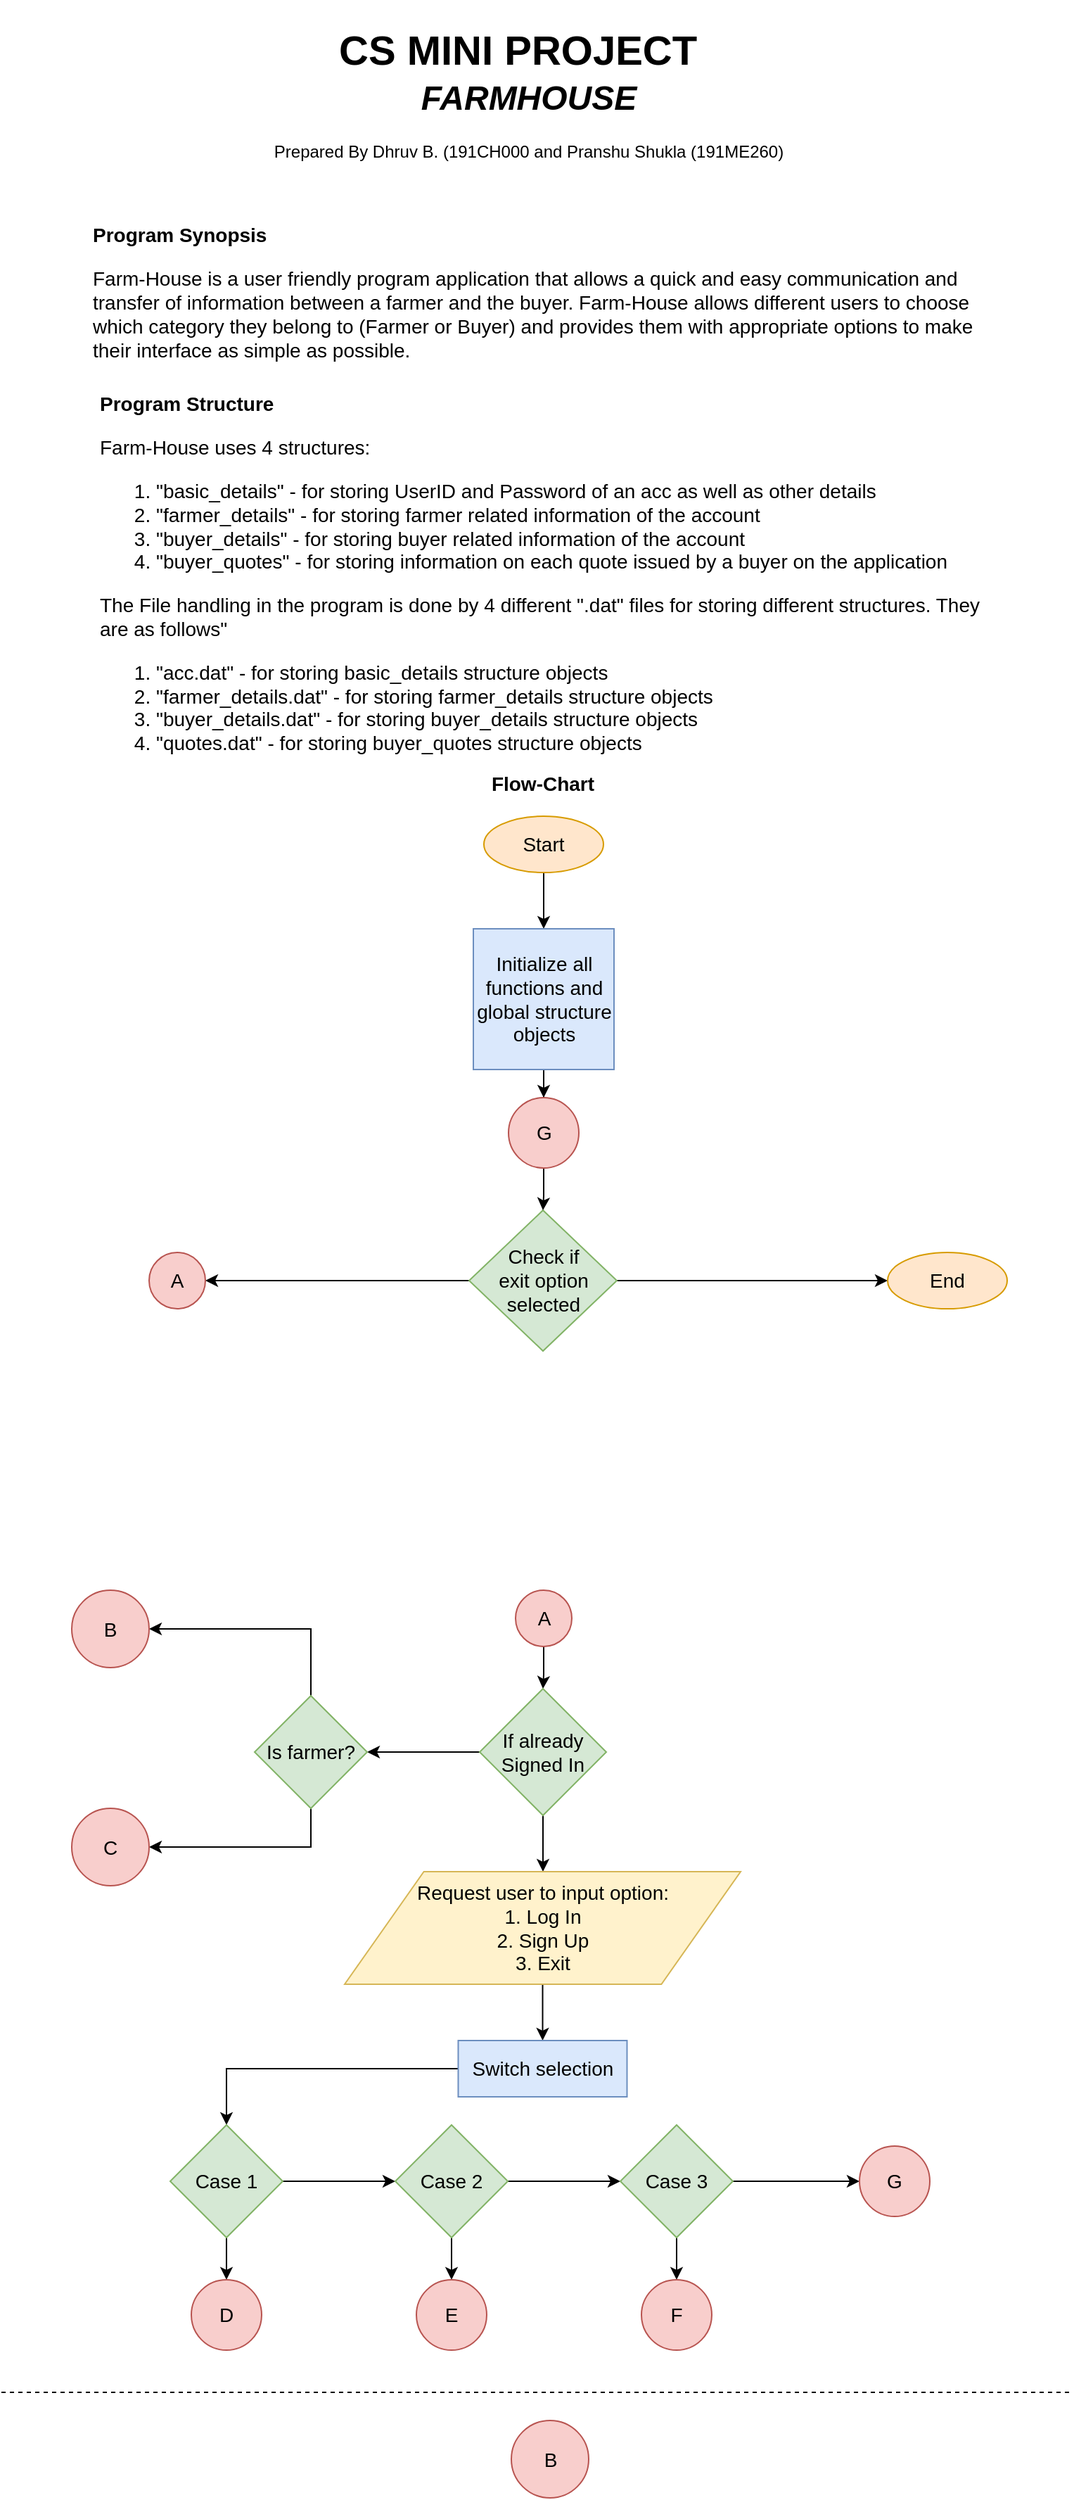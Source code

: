 <mxfile version="13.0.3" type="device"><diagram id="SV3JemRlX62DDFxQ5liy" name="Page-1"><mxGraphModel dx="1024" dy="592" grid="1" gridSize="10" guides="1" tooltips="1" connect="1" arrows="1" fold="1" page="1" pageScale="1" pageWidth="850" pageHeight="1100" math="0" shadow="0"><root><mxCell id="0"/><mxCell id="1" parent="0"/><mxCell id="cfzt3UpLNSZBAo-_0xsB-1" value="&lt;h1 style=&quot;font-size: 29px;&quot;&gt;CS MINI PROJECT&lt;/h1&gt;&lt;div style=&quot;font-size: 29px;&quot;&gt;&lt;br style=&quot;font-size: 29px;&quot;&gt;&lt;/div&gt;" style="text;html=1;strokeColor=none;fillColor=none;spacing=5;spacingTop=-20;whiteSpace=wrap;overflow=hidden;rounded=0;fontSize=29;" vertex="1" parent="1"><mxGeometry x="275" y="30" width="280" height="50" as="geometry"/></mxCell><mxCell id="cfzt3UpLNSZBAo-_0xsB-2" value="&lt;h1&gt;&lt;i&gt;FARMHOUSE&lt;/i&gt;&lt;/h1&gt;&lt;p&gt;Prepared By Dhruv B. (191CH000 and Pranshu Shukla (191ME260)&lt;/p&gt;" style="text;html=1;strokeColor=none;fillColor=none;spacing=5;spacingTop=-20;whiteSpace=wrap;overflow=hidden;rounded=0;align=center;" vertex="1" parent="1"><mxGeometry x="105" y="70" width="620" height="120" as="geometry"/></mxCell><mxCell id="cfzt3UpLNSZBAo-_0xsB-3" value="&lt;h1 style=&quot;font-size: 14px&quot;&gt;Program Synopsis&lt;/h1&gt;&lt;p style=&quot;font-size: 14px&quot;&gt;Farm-House is a user friendly program application that allows a quick and easy communication and transfer of information between a farmer and the buyer. Farm-House allows different users to choose which category they belong to (Farmer or Buyer) and provides them with appropriate options to make their interface as simple as possible.&amp;nbsp;&lt;/p&gt;" style="text;html=1;strokeColor=none;fillColor=none;spacing=5;spacingTop=-20;whiteSpace=wrap;overflow=hidden;rounded=0;fontSize=14;align=left;" vertex="1" parent="1"><mxGeometry x="100" y="180" width="650" height="120" as="geometry"/></mxCell><mxCell id="cfzt3UpLNSZBAo-_0xsB-4" value="&lt;h1 style=&quot;font-size: 14px&quot;&gt;Program Structure&lt;/h1&gt;&lt;p style=&quot;font-size: 14px&quot;&gt;Farm-House uses 4 structures:&amp;nbsp;&lt;/p&gt;&lt;p style=&quot;font-size: 14px&quot;&gt;&lt;/p&gt;&lt;ol&gt;&lt;li&gt;&quot;basic_details&quot; - for storing UserID and Password of an acc as well as other details&amp;nbsp;&lt;/li&gt;&lt;li&gt;&quot;farmer_details&quot; - for storing farmer related information of the account&lt;/li&gt;&lt;li&gt;&quot;buyer_details&quot; - for storing buyer related information of the account&lt;/li&gt;&lt;li&gt;&quot;buyer_quotes&quot; - for storing information on each quote issued by a buyer on the application&lt;/li&gt;&lt;/ol&gt;&lt;div&gt;The File handling in the program is done by 4 different &quot;.dat&quot; files for storing different structures. They are as follows&quot;&lt;/div&gt;&lt;div&gt;&lt;ol&gt;&lt;li&gt;&quot;acc.dat&quot; - for storing basic_details structure objects&lt;/li&gt;&lt;li&gt;&quot;farmer_details.dat&quot; - for storing farmer_details structure objects&lt;/li&gt;&lt;li&gt;&quot;buyer_details.dat&quot; - for storing buyer_details structure objects&lt;/li&gt;&lt;li&gt;&quot;quotes.dat&quot; - for storing buyer_quotes structure objects&lt;/li&gt;&lt;/ol&gt;&lt;/div&gt;&lt;p&gt;&lt;/p&gt;" style="text;html=1;strokeColor=none;fillColor=none;spacing=5;spacingTop=-20;whiteSpace=wrap;overflow=hidden;rounded=0;fontSize=14;align=left;" vertex="1" parent="1"><mxGeometry x="105" y="300" width="650" height="270" as="geometry"/></mxCell><mxCell id="cfzt3UpLNSZBAo-_0xsB-6" value="&lt;h1 style=&quot;font-size: 14px&quot;&gt;Flow-Chart&lt;/h1&gt;&lt;p&gt;&lt;/p&gt;" style="text;html=1;strokeColor=none;fillColor=none;spacing=5;spacingTop=-20;whiteSpace=wrap;overflow=hidden;rounded=0;fontSize=14;align=center;" vertex="1" parent="1"><mxGeometry x="99.75" y="570" width="650" height="40" as="geometry"/></mxCell><mxCell id="cfzt3UpLNSZBAo-_0xsB-11" style="edgeStyle=orthogonalEdgeStyle;rounded=0;orthogonalLoop=1;jettySize=auto;html=1;fontSize=14;" edge="1" parent="1" source="cfzt3UpLNSZBAo-_0xsB-7" target="cfzt3UpLNSZBAo-_0xsB-10"><mxGeometry relative="1" as="geometry"/></mxCell><mxCell id="cfzt3UpLNSZBAo-_0xsB-7" value="Start" style="ellipse;whiteSpace=wrap;html=1;fontSize=14;align=center;fillColor=#ffe6cc;strokeColor=#d79b00;" vertex="1" parent="1"><mxGeometry x="383" y="600" width="85" height="40" as="geometry"/></mxCell><mxCell id="cfzt3UpLNSZBAo-_0xsB-13" style="edgeStyle=orthogonalEdgeStyle;rounded=0;orthogonalLoop=1;jettySize=auto;html=1;fontSize=14;exitX=0;exitY=0.5;exitDx=0;exitDy=0;" edge="1" parent="1" source="cfzt3UpLNSZBAo-_0xsB-8" target="cfzt3UpLNSZBAo-_0xsB-17"><mxGeometry relative="1" as="geometry"><mxPoint x="200" y="1000" as="targetPoint"/><Array as="points"><mxPoint x="280" y="930"/><mxPoint x="280" y="930"/></Array></mxGeometry></mxCell><mxCell id="cfzt3UpLNSZBAo-_0xsB-14" style="edgeStyle=orthogonalEdgeStyle;rounded=0;orthogonalLoop=1;jettySize=auto;html=1;fontSize=14;entryX=0;entryY=0.5;entryDx=0;entryDy=0;exitX=1;exitY=0.5;exitDx=0;exitDy=0;" edge="1" parent="1" source="cfzt3UpLNSZBAo-_0xsB-8" target="cfzt3UpLNSZBAo-_0xsB-15"><mxGeometry relative="1" as="geometry"><mxPoint x="600" y="940" as="targetPoint"/><Array as="points"/></mxGeometry></mxCell><mxCell id="cfzt3UpLNSZBAo-_0xsB-8" value="Check if exit option selected" style="rhombus;whiteSpace=wrap;html=1;fontSize=14;align=center;spacingLeft=15;spacingRight=15;fillColor=#d5e8d4;strokeColor=#82b366;" vertex="1" parent="1"><mxGeometry x="372.5" y="880" width="105" height="100" as="geometry"/></mxCell><mxCell id="cfzt3UpLNSZBAo-_0xsB-54" style="edgeStyle=orthogonalEdgeStyle;rounded=0;orthogonalLoop=1;jettySize=auto;html=1;entryX=0.5;entryY=0;entryDx=0;entryDy=0;fontSize=14;" edge="1" parent="1" source="cfzt3UpLNSZBAo-_0xsB-10" target="cfzt3UpLNSZBAo-_0xsB-53"><mxGeometry relative="1" as="geometry"/></mxCell><mxCell id="cfzt3UpLNSZBAo-_0xsB-10" value="Initialize all functions and global structure objects" style="whiteSpace=wrap;html=1;aspect=fixed;fontSize=14;align=center;fillColor=#dae8fc;strokeColor=#6c8ebf;" vertex="1" parent="1"><mxGeometry x="375.5" y="680" width="100" height="100" as="geometry"/></mxCell><mxCell id="cfzt3UpLNSZBAo-_0xsB-15" value="End" style="ellipse;whiteSpace=wrap;html=1;fontSize=14;align=center;fillColor=#ffe6cc;strokeColor=#d79b00;" vertex="1" parent="1"><mxGeometry x="670" y="910" width="85" height="40" as="geometry"/></mxCell><mxCell id="cfzt3UpLNSZBAo-_0xsB-17" value="A" style="ellipse;whiteSpace=wrap;html=1;aspect=fixed;fontSize=14;align=center;fillColor=#f8cecc;strokeColor=#b85450;" vertex="1" parent="1"><mxGeometry x="145" y="910" width="40" height="40" as="geometry"/></mxCell><mxCell id="cfzt3UpLNSZBAo-_0xsB-21" style="edgeStyle=orthogonalEdgeStyle;rounded=0;orthogonalLoop=1;jettySize=auto;html=1;entryX=0.5;entryY=0;entryDx=0;entryDy=0;fontSize=14;" edge="1" parent="1" source="cfzt3UpLNSZBAo-_0xsB-19" target="cfzt3UpLNSZBAo-_0xsB-20"><mxGeometry relative="1" as="geometry"/></mxCell><mxCell id="cfzt3UpLNSZBAo-_0xsB-19" value="A" style="ellipse;whiteSpace=wrap;html=1;aspect=fixed;fontSize=14;align=center;fillColor=#f8cecc;strokeColor=#b85450;" vertex="1" parent="1"><mxGeometry x="405.5" y="1150" width="40" height="40" as="geometry"/></mxCell><mxCell id="cfzt3UpLNSZBAo-_0xsB-23" style="edgeStyle=orthogonalEdgeStyle;rounded=0;orthogonalLoop=1;jettySize=auto;html=1;entryX=1;entryY=0.5;entryDx=0;entryDy=0;fontSize=14;" edge="1" parent="1" source="cfzt3UpLNSZBAo-_0xsB-20" target="cfzt3UpLNSZBAo-_0xsB-22"><mxGeometry relative="1" as="geometry"/></mxCell><mxCell id="cfzt3UpLNSZBAo-_0xsB-36" style="edgeStyle=orthogonalEdgeStyle;rounded=0;orthogonalLoop=1;jettySize=auto;html=1;fontSize=14;" edge="1" parent="1" source="cfzt3UpLNSZBAo-_0xsB-20" target="cfzt3UpLNSZBAo-_0xsB-33"><mxGeometry relative="1" as="geometry"><Array as="points"><mxPoint x="425" y="1340"/><mxPoint x="425" y="1340"/></Array></mxGeometry></mxCell><mxCell id="cfzt3UpLNSZBAo-_0xsB-20" value="If already Signed In" style="rhombus;whiteSpace=wrap;html=1;fontSize=14;align=center;fillColor=#d5e8d4;strokeColor=#82b366;" vertex="1" parent="1"><mxGeometry x="380" y="1220" width="90" height="90" as="geometry"/></mxCell><mxCell id="cfzt3UpLNSZBAo-_0xsB-30" style="edgeStyle=orthogonalEdgeStyle;rounded=0;orthogonalLoop=1;jettySize=auto;html=1;entryX=1;entryY=0.5;entryDx=0;entryDy=0;fontSize=14;" edge="1" parent="1" source="cfzt3UpLNSZBAo-_0xsB-22" target="cfzt3UpLNSZBAo-_0xsB-24"><mxGeometry relative="1" as="geometry"><Array as="points"><mxPoint x="260" y="1178"/></Array></mxGeometry></mxCell><mxCell id="cfzt3UpLNSZBAo-_0xsB-32" style="edgeStyle=orthogonalEdgeStyle;rounded=0;orthogonalLoop=1;jettySize=auto;html=1;entryX=1;entryY=0.5;entryDx=0;entryDy=0;fontSize=14;" edge="1" parent="1" source="cfzt3UpLNSZBAo-_0xsB-22" target="cfzt3UpLNSZBAo-_0xsB-31"><mxGeometry relative="1" as="geometry"><Array as="points"><mxPoint x="260" y="1333"/></Array></mxGeometry></mxCell><mxCell id="cfzt3UpLNSZBAo-_0xsB-22" value="Is farmer?" style="rhombus;whiteSpace=wrap;html=1;fontSize=14;align=center;fillColor=#d5e8d4;strokeColor=#82b366;" vertex="1" parent="1"><mxGeometry x="220" y="1225" width="80" height="80" as="geometry"/></mxCell><mxCell id="cfzt3UpLNSZBAo-_0xsB-24" value="B" style="ellipse;whiteSpace=wrap;html=1;aspect=fixed;fontSize=14;align=center;fillColor=#f8cecc;strokeColor=#b85450;" vertex="1" parent="1"><mxGeometry x="90" y="1150" width="55" height="55" as="geometry"/></mxCell><mxCell id="cfzt3UpLNSZBAo-_0xsB-31" value="C" style="ellipse;whiteSpace=wrap;html=1;aspect=fixed;fontSize=14;align=center;fillColor=#f8cecc;strokeColor=#b85450;" vertex="1" parent="1"><mxGeometry x="90" y="1305" width="55" height="55" as="geometry"/></mxCell><mxCell id="cfzt3UpLNSZBAo-_0xsB-38" style="edgeStyle=orthogonalEdgeStyle;rounded=0;orthogonalLoop=1;jettySize=auto;html=1;entryX=0.5;entryY=0;entryDx=0;entryDy=0;fontSize=14;" edge="1" parent="1" source="cfzt3UpLNSZBAo-_0xsB-33" target="cfzt3UpLNSZBAo-_0xsB-37"><mxGeometry relative="1" as="geometry"/></mxCell><mxCell id="cfzt3UpLNSZBAo-_0xsB-33" value="Request user to input option:&lt;br&gt;1. Log In&lt;br&gt;2. Sign Up&lt;br&gt;3. Exit" style="shape=parallelogram;perimeter=parallelogramPerimeter;whiteSpace=wrap;html=1;fontSize=14;align=center;spacingLeft=15;spacingRight=15;fillColor=#fff2cc;strokeColor=#d6b656;" vertex="1" parent="1"><mxGeometry x="284" y="1350" width="281.5" height="80" as="geometry"/></mxCell><mxCell id="cfzt3UpLNSZBAo-_0xsB-40" style="edgeStyle=orthogonalEdgeStyle;rounded=0;orthogonalLoop=1;jettySize=auto;html=1;entryX=0.5;entryY=0;entryDx=0;entryDy=0;fontSize=14;" edge="1" parent="1" source="cfzt3UpLNSZBAo-_0xsB-37" target="cfzt3UpLNSZBAo-_0xsB-39"><mxGeometry relative="1" as="geometry"/></mxCell><mxCell id="cfzt3UpLNSZBAo-_0xsB-37" value="Switch selection" style="rounded=0;whiteSpace=wrap;html=1;fontSize=14;align=center;fillColor=#dae8fc;strokeColor=#6c8ebf;" vertex="1" parent="1"><mxGeometry x="364.75" y="1470" width="120" height="40" as="geometry"/></mxCell><mxCell id="cfzt3UpLNSZBAo-_0xsB-42" style="edgeStyle=orthogonalEdgeStyle;rounded=0;orthogonalLoop=1;jettySize=auto;html=1;entryX=0.5;entryY=0;entryDx=0;entryDy=0;fontSize=14;" edge="1" parent="1" source="cfzt3UpLNSZBAo-_0xsB-39" target="cfzt3UpLNSZBAo-_0xsB-41"><mxGeometry relative="1" as="geometry"/></mxCell><mxCell id="cfzt3UpLNSZBAo-_0xsB-44" value="" style="edgeStyle=orthogonalEdgeStyle;rounded=0;orthogonalLoop=1;jettySize=auto;html=1;fontSize=14;" edge="1" parent="1" source="cfzt3UpLNSZBAo-_0xsB-39" target="cfzt3UpLNSZBAo-_0xsB-43"><mxGeometry relative="1" as="geometry"/></mxCell><mxCell id="cfzt3UpLNSZBAo-_0xsB-39" value="Case 1" style="rhombus;whiteSpace=wrap;html=1;fontSize=14;align=center;fillColor=#d5e8d4;strokeColor=#82b366;" vertex="1" parent="1"><mxGeometry x="160" y="1530" width="80" height="80" as="geometry"/></mxCell><mxCell id="cfzt3UpLNSZBAo-_0xsB-46" value="" style="edgeStyle=orthogonalEdgeStyle;rounded=0;orthogonalLoop=1;jettySize=auto;html=1;fontSize=14;" edge="1" parent="1" source="cfzt3UpLNSZBAo-_0xsB-43" target="cfzt3UpLNSZBAo-_0xsB-45"><mxGeometry relative="1" as="geometry"/></mxCell><mxCell id="cfzt3UpLNSZBAo-_0xsB-48" style="edgeStyle=orthogonalEdgeStyle;rounded=0;orthogonalLoop=1;jettySize=auto;html=1;entryX=0.5;entryY=0;entryDx=0;entryDy=0;fontSize=14;" edge="1" parent="1" source="cfzt3UpLNSZBAo-_0xsB-43" target="cfzt3UpLNSZBAo-_0xsB-47"><mxGeometry relative="1" as="geometry"/></mxCell><mxCell id="cfzt3UpLNSZBAo-_0xsB-43" value="Case 2" style="rhombus;whiteSpace=wrap;html=1;fontSize=14;align=center;fillColor=#d5e8d4;strokeColor=#82b366;" vertex="1" parent="1"><mxGeometry x="320" y="1530" width="80" height="80" as="geometry"/></mxCell><mxCell id="cfzt3UpLNSZBAo-_0xsB-50" style="edgeStyle=orthogonalEdgeStyle;rounded=0;orthogonalLoop=1;jettySize=auto;html=1;entryX=0.5;entryY=0;entryDx=0;entryDy=0;fontSize=14;" edge="1" parent="1" source="cfzt3UpLNSZBAo-_0xsB-45" target="cfzt3UpLNSZBAo-_0xsB-49"><mxGeometry relative="1" as="geometry"/></mxCell><mxCell id="cfzt3UpLNSZBAo-_0xsB-52" style="edgeStyle=orthogonalEdgeStyle;rounded=0;orthogonalLoop=1;jettySize=auto;html=1;fontSize=14;" edge="1" parent="1" source="cfzt3UpLNSZBAo-_0xsB-45" target="cfzt3UpLNSZBAo-_0xsB-51"><mxGeometry relative="1" as="geometry"/></mxCell><mxCell id="cfzt3UpLNSZBAo-_0xsB-45" value="Case 3" style="rhombus;whiteSpace=wrap;html=1;fontSize=14;align=center;fillColor=#d5e8d4;strokeColor=#82b366;" vertex="1" parent="1"><mxGeometry x="480" y="1530" width="80" height="80" as="geometry"/></mxCell><mxCell id="cfzt3UpLNSZBAo-_0xsB-41" value="D" style="ellipse;whiteSpace=wrap;html=1;aspect=fixed;fontSize=14;align=center;fillColor=#f8cecc;strokeColor=#b85450;" vertex="1" parent="1"><mxGeometry x="175" y="1640" width="50" height="50" as="geometry"/></mxCell><mxCell id="cfzt3UpLNSZBAo-_0xsB-47" value="E" style="ellipse;whiteSpace=wrap;html=1;aspect=fixed;fontSize=14;align=center;fillColor=#f8cecc;strokeColor=#b85450;" vertex="1" parent="1"><mxGeometry x="335" y="1640" width="50" height="50" as="geometry"/></mxCell><mxCell id="cfzt3UpLNSZBAo-_0xsB-49" value="F" style="ellipse;whiteSpace=wrap;html=1;aspect=fixed;fontSize=14;align=center;fillColor=#f8cecc;strokeColor=#b85450;" vertex="1" parent="1"><mxGeometry x="495" y="1640" width="50" height="50" as="geometry"/></mxCell><mxCell id="cfzt3UpLNSZBAo-_0xsB-51" value="G" style="ellipse;whiteSpace=wrap;html=1;aspect=fixed;fontSize=14;align=center;fillColor=#f8cecc;strokeColor=#b85450;" vertex="1" parent="1"><mxGeometry x="650" y="1545" width="50" height="50" as="geometry"/></mxCell><mxCell id="cfzt3UpLNSZBAo-_0xsB-57" style="edgeStyle=orthogonalEdgeStyle;rounded=0;orthogonalLoop=1;jettySize=auto;html=1;entryX=0.5;entryY=0;entryDx=0;entryDy=0;fontSize=14;" edge="1" parent="1" source="cfzt3UpLNSZBAo-_0xsB-53" target="cfzt3UpLNSZBAo-_0xsB-8"><mxGeometry relative="1" as="geometry"/></mxCell><mxCell id="cfzt3UpLNSZBAo-_0xsB-53" value="G" style="ellipse;whiteSpace=wrap;html=1;aspect=fixed;fontSize=14;align=center;fillColor=#f8cecc;strokeColor=#b85450;" vertex="1" parent="1"><mxGeometry x="400.5" y="800" width="50" height="50" as="geometry"/></mxCell><mxCell id="cfzt3UpLNSZBAo-_0xsB-58" value="" style="endArrow=none;dashed=1;html=1;fontSize=14;" edge="1" parent="1"><mxGeometry width="50" height="50" relative="1" as="geometry"><mxPoint x="40" y="1720" as="sourcePoint"/><mxPoint x="800" y="1720" as="targetPoint"/></mxGeometry></mxCell><mxCell id="cfzt3UpLNSZBAo-_0xsB-59" value="B" style="ellipse;whiteSpace=wrap;html=1;aspect=fixed;fontSize=14;align=center;fillColor=#f8cecc;strokeColor=#b85450;" vertex="1" parent="1"><mxGeometry x="402.5" y="1740" width="55" height="55" as="geometry"/></mxCell></root></mxGraphModel></diagram></mxfile>